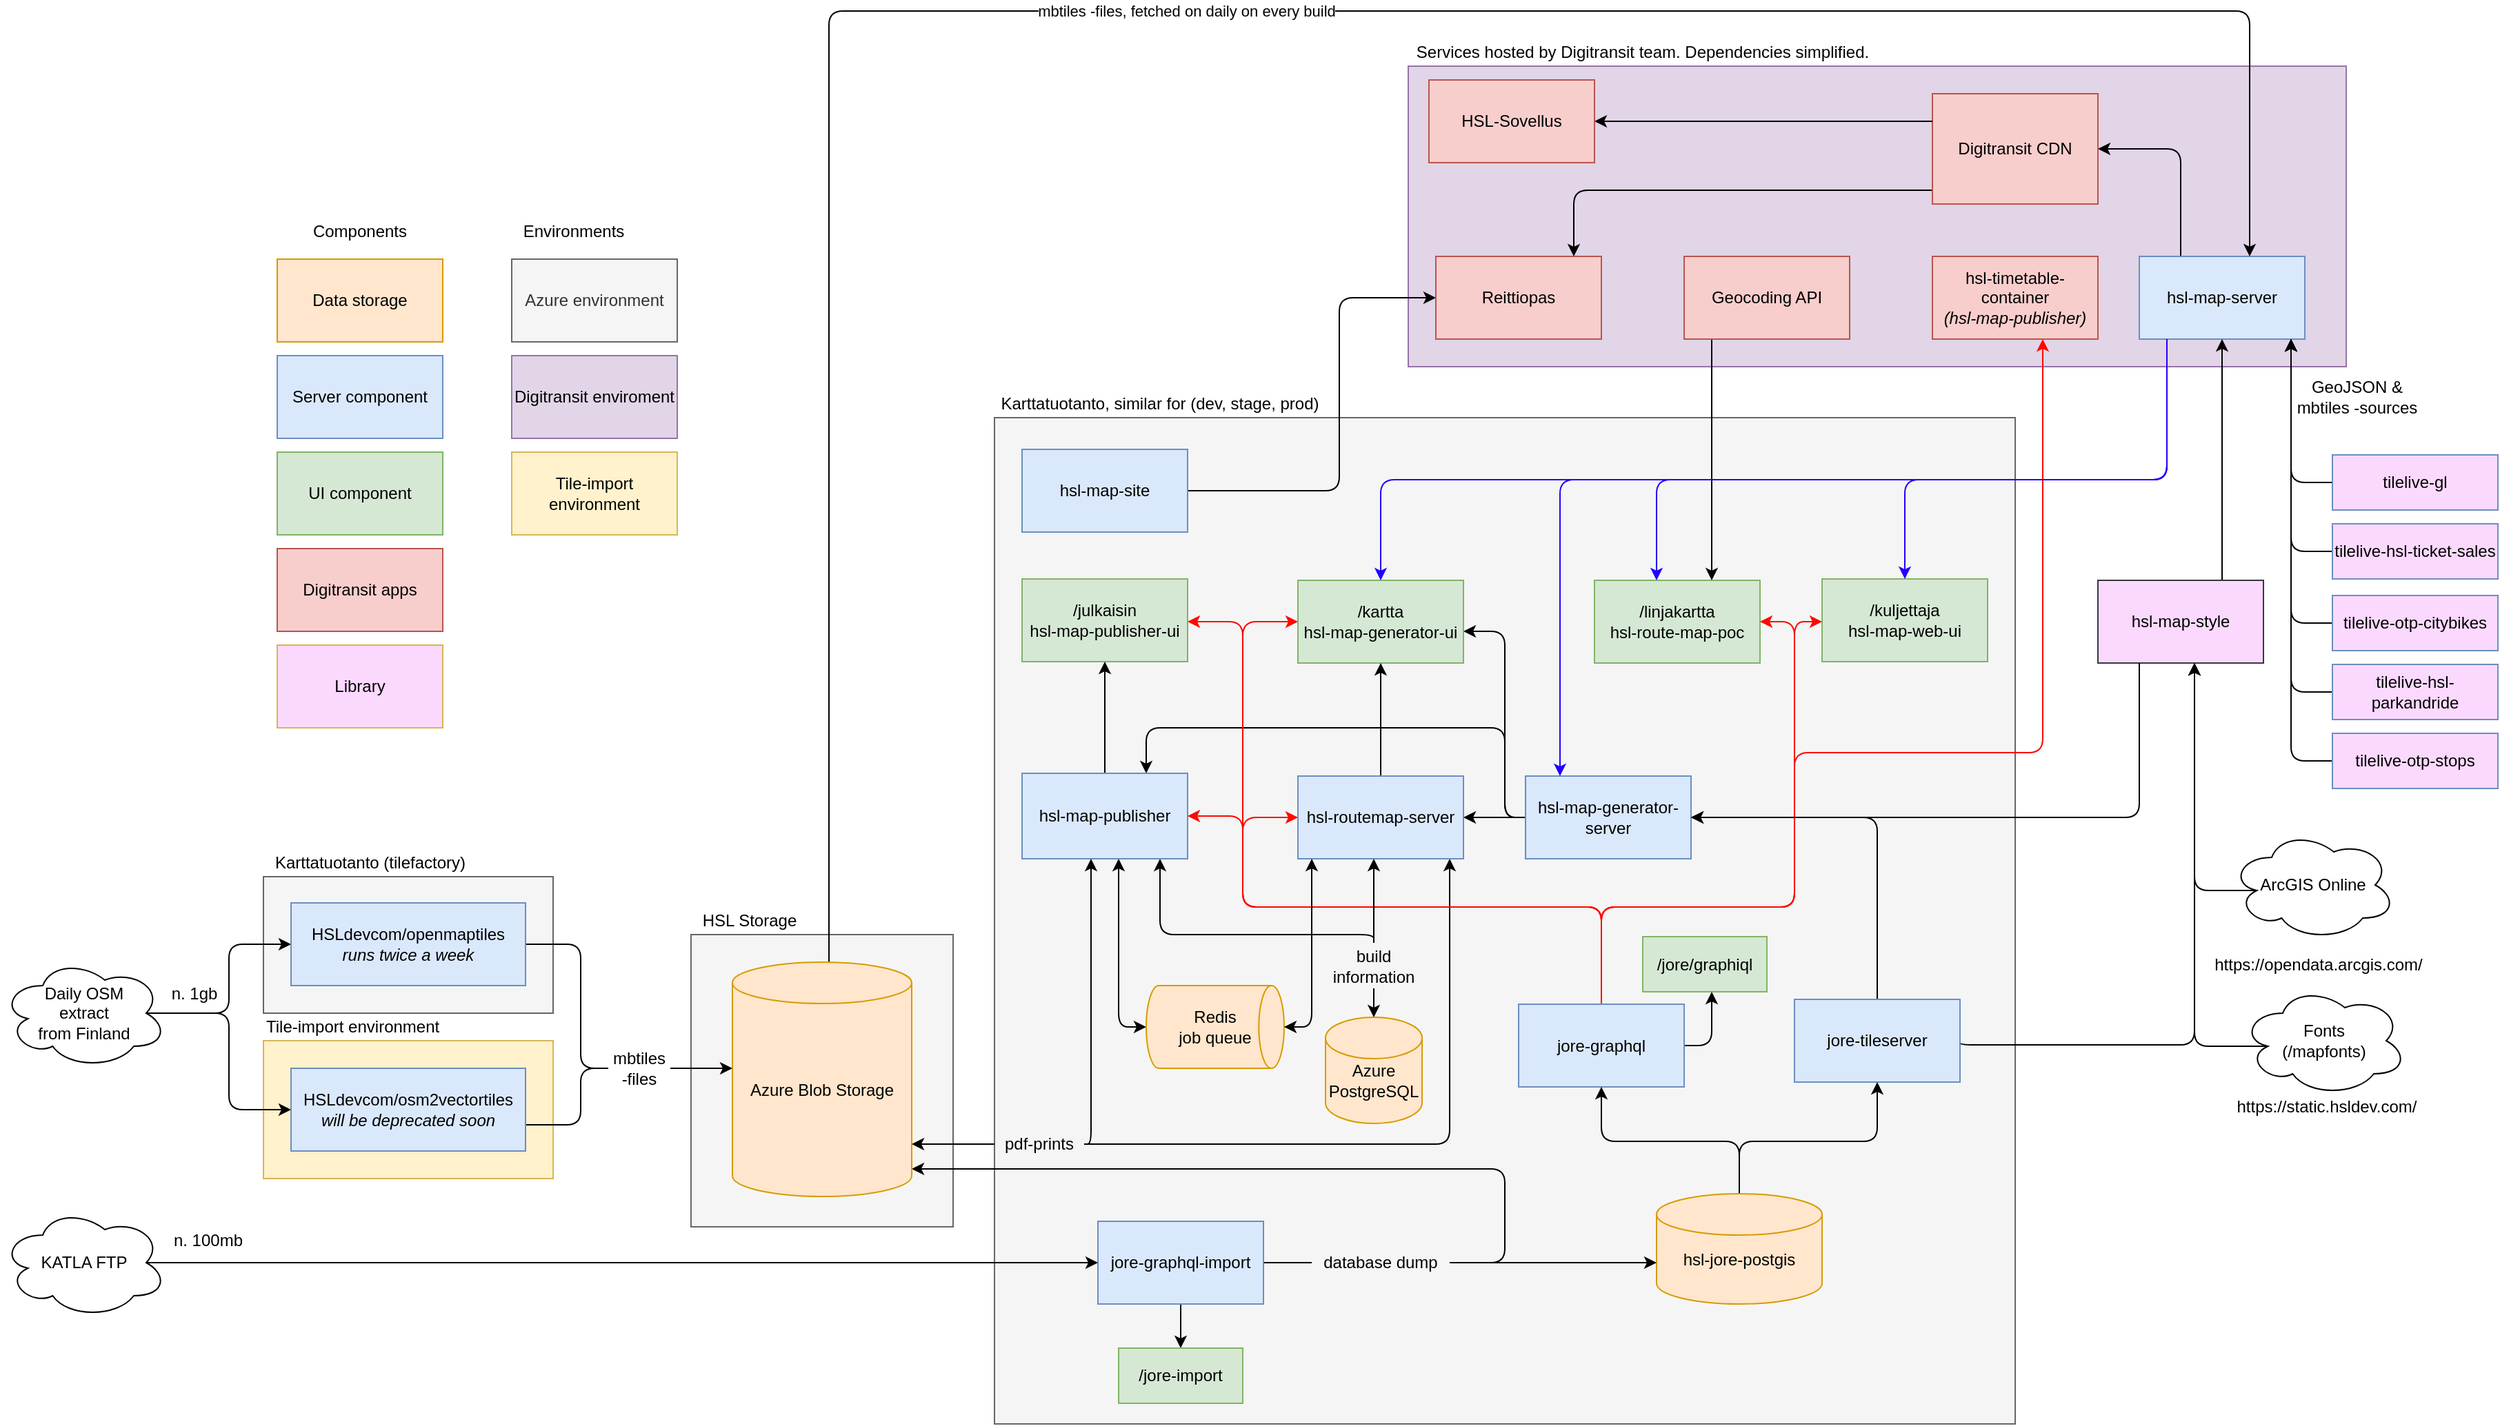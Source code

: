 <mxfile version="17.1.3" type="device"><diagram id="c_y23CKaQC44gvfP5a9-" name="Page-1"><mxGraphModel dx="3245" dy="2004" grid="1" gridSize="10" guides="1" tooltips="1" connect="1" arrows="1" fold="1" page="1" pageScale="1" pageWidth="1100" pageHeight="850" math="0" shadow="0"><root><mxCell id="0"/><mxCell id="1" parent="0"/><mxCell id="fohFJk70tKqSTkG90LE1-6" value="" style="rounded=0;whiteSpace=wrap;html=1;fillColor=#f5f5f5;strokeColor=#666666;fontColor=#333333;" parent="1" vertex="1"><mxGeometry x="-180" y="550" width="190" height="212" as="geometry"/></mxCell><mxCell id="qRHLag-gMiTxjkR1YxaK-109" value="" style="rounded=0;whiteSpace=wrap;html=1;fillColor=#f5f5f5;strokeColor=#666666;fontColor=#333333;" parent="1" vertex="1"><mxGeometry x="-490" y="508" width="210" height="99" as="geometry"/></mxCell><mxCell id="qRHLag-gMiTxjkR1YxaK-113" value="Karttatuotanto (tilefactory)" style="text;html=1;strokeColor=none;fillColor=none;align=center;verticalAlign=middle;whiteSpace=wrap;rounded=0;" parent="1" vertex="1"><mxGeometry x="-490" y="488" width="155" height="20" as="geometry"/></mxCell><mxCell id="qRHLag-gMiTxjkR1YxaK-116" value="" style="rounded=0;whiteSpace=wrap;html=1;fillColor=#fff2cc;strokeColor=#d6b656;" parent="1" vertex="1"><mxGeometry x="-490" y="627" width="210" height="100" as="geometry"/></mxCell><mxCell id="qRHLag-gMiTxjkR1YxaK-3" value="" style="rounded=0;whiteSpace=wrap;html=1;fillColor=#e1d5e7;strokeColor=#9673a6;" parent="1" vertex="1"><mxGeometry x="340" y="-80" width="680" height="218" as="geometry"/></mxCell><mxCell id="qRHLag-gMiTxjkR1YxaK-4" value="" style="rounded=0;whiteSpace=wrap;html=1;fillColor=#f5f5f5;strokeColor=#666666;fontColor=#333333;" parent="1" vertex="1"><mxGeometry x="40" y="175" width="740" height="730" as="geometry"/></mxCell><mxCell id="qRHLag-gMiTxjkR1YxaK-5" style="rounded=0;orthogonalLoop=1;jettySize=auto;html=1;exitX=0;exitY=0.5;exitDx=0;exitDy=0;entryX=1;entryY=0.5;entryDx=0;entryDy=0;endArrow=classic;endFill=1;startArrow=none;startFill=0;" parent="1" source="qRHLag-gMiTxjkR1YxaK-8" target="qRHLag-gMiTxjkR1YxaK-19" edge="1"><mxGeometry relative="1" as="geometry"/></mxCell><mxCell id="qRHLag-gMiTxjkR1YxaK-6" style="edgeStyle=orthogonalEdgeStyle;rounded=1;orthogonalLoop=1;jettySize=auto;html=1;endArrow=classic;endFill=1;" parent="1" source="qRHLag-gMiTxjkR1YxaK-8" target="qRHLag-gMiTxjkR1YxaK-10" edge="1"><mxGeometry relative="1" as="geometry"><Array as="points"><mxPoint x="410" y="465"/><mxPoint x="410" y="330"/></Array></mxGeometry></mxCell><mxCell id="qRHLag-gMiTxjkR1YxaK-7" style="edgeStyle=orthogonalEdgeStyle;rounded=1;orthogonalLoop=1;jettySize=auto;html=1;entryX=0.75;entryY=0;entryDx=0;entryDy=0;startArrow=none;startFill=0;endArrow=classic;endFill=1;" parent="1" source="qRHLag-gMiTxjkR1YxaK-8" target="qRHLag-gMiTxjkR1YxaK-14" edge="1"><mxGeometry relative="1" as="geometry"><Array as="points"><mxPoint x="410" y="465"/><mxPoint x="410" y="400"/><mxPoint x="150" y="400"/></Array></mxGeometry></mxCell><mxCell id="qRHLag-gMiTxjkR1YxaK-8" value="hsl-map-generator-server" style="rounded=0;whiteSpace=wrap;html=1;fillColor=#dae8fc;strokeColor=#6c8ebf;" parent="1" vertex="1"><mxGeometry x="425" y="435" width="120" height="60" as="geometry"/></mxCell><mxCell id="qRHLag-gMiTxjkR1YxaK-9" value="/julkaisin&lt;br&gt;hsl-map-publisher-ui" style="rounded=0;whiteSpace=wrap;html=1;fillColor=#d5e8d4;strokeColor=#82b366;" parent="1" vertex="1"><mxGeometry x="60" y="292" width="120" height="60" as="geometry"/></mxCell><mxCell id="qRHLag-gMiTxjkR1YxaK-10" value="/kartta&lt;br&gt;hsl-map-generator-ui" style="rounded=0;whiteSpace=wrap;html=1;fillColor=#d5e8d4;strokeColor=#82b366;" parent="1" vertex="1"><mxGeometry x="260" y="293" width="120" height="60" as="geometry"/></mxCell><mxCell id="qRHLag-gMiTxjkR1YxaK-11" style="edgeStyle=orthogonalEdgeStyle;rounded=0;orthogonalLoop=1;jettySize=auto;html=1;exitX=0.5;exitY=0;exitDx=0;exitDy=0;entryX=0.5;entryY=1;entryDx=0;entryDy=0;endArrow=classic;endFill=1;" parent="1" source="qRHLag-gMiTxjkR1YxaK-14" target="qRHLag-gMiTxjkR1YxaK-9" edge="1"><mxGeometry relative="1" as="geometry"/></mxCell><mxCell id="qRHLag-gMiTxjkR1YxaK-12" style="edgeStyle=orthogonalEdgeStyle;rounded=0;orthogonalLoop=1;jettySize=auto;html=1;startArrow=none;startFill=0;endArrow=classic;endFill=1;strokeColor=#000000;" parent="1" source="6G8-XDlxUtEjq57aWZnt-5" target="qRHLag-gMiTxjkR1YxaK-68" edge="1"><mxGeometry relative="1" as="geometry"><Array as="points"><mxPoint x="82" y="700"/></Array></mxGeometry></mxCell><mxCell id="qRHLag-gMiTxjkR1YxaK-13" style="edgeStyle=orthogonalEdgeStyle;rounded=1;orthogonalLoop=1;jettySize=auto;html=1;startArrow=classic;startFill=1;endArrow=none;endFill=0;strokeColor=#000000;" parent="1" source="qRHLag-gMiTxjkR1YxaK-14" target="6G8-XDlxUtEjq57aWZnt-7" edge="1"><mxGeometry relative="1" as="geometry"><Array as="points"><mxPoint x="160" y="550"/><mxPoint x="315" y="550"/></Array></mxGeometry></mxCell><mxCell id="6G8-XDlxUtEjq57aWZnt-11" style="edgeStyle=orthogonalEdgeStyle;rounded=1;orthogonalLoop=1;jettySize=auto;html=1;startArrow=classic;startFill=1;endArrow=classic;endFill=1;" parent="1" source="qRHLag-gMiTxjkR1YxaK-14" target="6G8-XDlxUtEjq57aWZnt-10" edge="1"><mxGeometry relative="1" as="geometry"><Array as="points"><mxPoint x="130" y="617"/></Array></mxGeometry></mxCell><mxCell id="qRHLag-gMiTxjkR1YxaK-14" value="hsl-map-publisher" style="rounded=0;whiteSpace=wrap;html=1;fillColor=#dae8fc;strokeColor=#6c8ebf;" parent="1" vertex="1"><mxGeometry x="60" y="433" width="120" height="62" as="geometry"/></mxCell><mxCell id="qRHLag-gMiTxjkR1YxaK-15" value="/linjakartta&lt;br&gt;hsl-route-map-poc" style="rounded=0;whiteSpace=wrap;html=1;fillColor=#d5e8d4;strokeColor=#82b366;" parent="1" vertex="1"><mxGeometry x="475" y="293" width="120" height="60" as="geometry"/></mxCell><mxCell id="qRHLag-gMiTxjkR1YxaK-16" value="/kuljettaja&lt;br&gt;hsl-map-web-ui" style="rounded=0;whiteSpace=wrap;html=1;fillColor=#d5e8d4;strokeColor=#82b366;" parent="1" vertex="1"><mxGeometry x="640" y="292" width="120" height="60" as="geometry"/></mxCell><mxCell id="qRHLag-gMiTxjkR1YxaK-17" style="edgeStyle=orthogonalEdgeStyle;rounded=0;orthogonalLoop=1;jettySize=auto;html=1;exitX=0.5;exitY=0;exitDx=0;exitDy=0;entryX=0.5;entryY=1;entryDx=0;entryDy=0;endArrow=classic;endFill=1;" parent="1" source="qRHLag-gMiTxjkR1YxaK-19" target="qRHLag-gMiTxjkR1YxaK-10" edge="1"><mxGeometry relative="1" as="geometry"/></mxCell><mxCell id="qRHLag-gMiTxjkR1YxaK-18" style="edgeStyle=orthogonalEdgeStyle;rounded=1;orthogonalLoop=1;jettySize=auto;html=1;startArrow=classic;startFill=1;endArrow=none;endFill=0;strokeColor=#000000;" parent="1" source="qRHLag-gMiTxjkR1YxaK-19" target="6G8-XDlxUtEjq57aWZnt-5" edge="1"><mxGeometry relative="1" as="geometry"><Array as="points"><mxPoint x="370" y="702"/></Array></mxGeometry></mxCell><mxCell id="qRHLag-gMiTxjkR1YxaK-19" value="hsl-routemap-server" style="rounded=0;whiteSpace=wrap;html=1;fillColor=#dae8fc;strokeColor=#6c8ebf;" parent="1" vertex="1"><mxGeometry x="260" y="435" width="120" height="60" as="geometry"/></mxCell><mxCell id="qRHLag-gMiTxjkR1YxaK-20" style="edgeStyle=orthogonalEdgeStyle;rounded=1;orthogonalLoop=1;jettySize=auto;html=1;exitX=0.5;exitY=0;exitDx=0;exitDy=0;startArrow=none;startFill=0;endArrow=classic;endFill=1;strokeColor=#FF0800;" parent="1" source="qRHLag-gMiTxjkR1YxaK-27" target="qRHLag-gMiTxjkR1YxaK-9" edge="1"><mxGeometry relative="1" as="geometry"><Array as="points"><mxPoint x="480" y="530"/><mxPoint x="220" y="530"/><mxPoint x="220" y="323"/></Array></mxGeometry></mxCell><mxCell id="qRHLag-gMiTxjkR1YxaK-21" style="edgeStyle=orthogonalEdgeStyle;rounded=1;orthogonalLoop=1;jettySize=auto;html=1;exitX=0.5;exitY=0;exitDx=0;exitDy=0;entryX=0;entryY=0.5;entryDx=0;entryDy=0;startArrow=none;startFill=0;endArrow=classic;endFill=1;strokeColor=#FF0800;" parent="1" source="qRHLag-gMiTxjkR1YxaK-27" target="qRHLag-gMiTxjkR1YxaK-10" edge="1"><mxGeometry relative="1" as="geometry"><Array as="points"><mxPoint x="480" y="530"/><mxPoint x="220" y="530"/><mxPoint x="220" y="323"/></Array></mxGeometry></mxCell><mxCell id="qRHLag-gMiTxjkR1YxaK-22" style="edgeStyle=orthogonalEdgeStyle;rounded=1;orthogonalLoop=1;jettySize=auto;html=1;exitX=0.5;exitY=0;exitDx=0;exitDy=0;entryX=1;entryY=0.5;entryDx=0;entryDy=0;startArrow=none;startFill=0;endArrow=classic;endFill=1;strokeColor=#FF0800;" parent="1" source="qRHLag-gMiTxjkR1YxaK-27" target="qRHLag-gMiTxjkR1YxaK-14" edge="1"><mxGeometry relative="1" as="geometry"><Array as="points"><mxPoint x="480" y="530"/><mxPoint x="220" y="530"/><mxPoint x="220" y="464"/></Array></mxGeometry></mxCell><mxCell id="qRHLag-gMiTxjkR1YxaK-23" style="edgeStyle=orthogonalEdgeStyle;rounded=1;orthogonalLoop=1;jettySize=auto;html=1;exitX=0.5;exitY=0;exitDx=0;exitDy=0;entryX=0;entryY=0.5;entryDx=0;entryDy=0;startArrow=none;startFill=0;endArrow=classic;endFill=1;strokeColor=#FF0800;" parent="1" source="qRHLag-gMiTxjkR1YxaK-27" target="qRHLag-gMiTxjkR1YxaK-19" edge="1"><mxGeometry relative="1" as="geometry"><Array as="points"><mxPoint x="480" y="530"/><mxPoint x="220" y="530"/><mxPoint x="220" y="465"/></Array></mxGeometry></mxCell><mxCell id="qRHLag-gMiTxjkR1YxaK-24" style="edgeStyle=orthogonalEdgeStyle;rounded=1;orthogonalLoop=1;jettySize=auto;html=1;exitX=0.5;exitY=0;exitDx=0;exitDy=0;entryX=1;entryY=0.5;entryDx=0;entryDy=0;startArrow=none;startFill=0;endArrow=classic;endFill=1;strokeColor=#FF0800;" parent="1" source="qRHLag-gMiTxjkR1YxaK-27" target="qRHLag-gMiTxjkR1YxaK-15" edge="1"><mxGeometry relative="1" as="geometry"><Array as="points"><mxPoint x="480" y="530"/><mxPoint x="620" y="530"/><mxPoint x="620" y="323"/></Array></mxGeometry></mxCell><mxCell id="qRHLag-gMiTxjkR1YxaK-25" style="edgeStyle=orthogonalEdgeStyle;rounded=1;orthogonalLoop=1;jettySize=auto;html=1;exitX=0.5;exitY=0;exitDx=0;exitDy=0;startArrow=none;startFill=0;endArrow=classic;endFill=1;strokeColor=#FF0800;" parent="1" source="qRHLag-gMiTxjkR1YxaK-27" target="qRHLag-gMiTxjkR1YxaK-16" edge="1"><mxGeometry relative="1" as="geometry"><Array as="points"><mxPoint x="480" y="530"/><mxPoint x="620" y="530"/><mxPoint x="620" y="323"/></Array></mxGeometry></mxCell><mxCell id="qRHLag-gMiTxjkR1YxaK-26" style="edgeStyle=orthogonalEdgeStyle;rounded=1;orthogonalLoop=1;jettySize=auto;html=1;exitX=0.5;exitY=0;exitDx=0;exitDy=0;startArrow=none;startFill=0;endArrow=classic;endFill=1;strokeColor=#FF0800;" parent="1" source="qRHLag-gMiTxjkR1YxaK-27" target="qRHLag-gMiTxjkR1YxaK-64" edge="1"><mxGeometry relative="1" as="geometry"><Array as="points"><mxPoint x="480" y="530"/><mxPoint x="620" y="530"/><mxPoint x="620" y="418"/><mxPoint x="800" y="418"/></Array></mxGeometry></mxCell><mxCell id="qRHLag-gMiTxjkR1YxaK-170" style="edgeStyle=orthogonalEdgeStyle;rounded=1;orthogonalLoop=1;jettySize=auto;html=1;exitX=1;exitY=0.5;exitDx=0;exitDy=0;startArrow=none;startFill=0;" parent="1" source="qRHLag-gMiTxjkR1YxaK-27" target="qRHLag-gMiTxjkR1YxaK-168" edge="1"><mxGeometry relative="1" as="geometry"><Array as="points"><mxPoint x="560" y="631"/></Array></mxGeometry></mxCell><mxCell id="qRHLag-gMiTxjkR1YxaK-27" value="jore-graphql" style="rounded=0;whiteSpace=wrap;html=1;fillColor=#dae8fc;strokeColor=#6c8ebf;" parent="1" vertex="1"><mxGeometry x="420" y="600.5" width="120" height="60" as="geometry"/></mxCell><mxCell id="qRHLag-gMiTxjkR1YxaK-28" style="edgeStyle=orthogonalEdgeStyle;rounded=1;orthogonalLoop=1;jettySize=auto;html=1;exitX=0.5;exitY=0;exitDx=0;exitDy=0;entryX=1;entryY=0.5;entryDx=0;entryDy=0;startArrow=none;startFill=0;endArrow=classic;endFill=1;" parent="1" source="qRHLag-gMiTxjkR1YxaK-30" target="qRHLag-gMiTxjkR1YxaK-8" edge="1"><mxGeometry relative="1" as="geometry"/></mxCell><mxCell id="qRHLag-gMiTxjkR1YxaK-29" style="edgeStyle=orthogonalEdgeStyle;rounded=1;orthogonalLoop=1;jettySize=auto;html=1;exitX=1;exitY=0.5;exitDx=0;exitDy=0;startArrow=none;startFill=0;" parent="1" source="qRHLag-gMiTxjkR1YxaK-30" target="qRHLag-gMiTxjkR1YxaK-42" edge="1"><mxGeometry relative="1" as="geometry"><Array as="points"><mxPoint x="910" y="630"/></Array></mxGeometry></mxCell><mxCell id="qRHLag-gMiTxjkR1YxaK-30" value="jore-tileserver" style="rounded=0;whiteSpace=wrap;html=1;fillColor=#dae8fc;strokeColor=#6c8ebf;" parent="1" vertex="1"><mxGeometry x="620" y="597" width="120" height="60" as="geometry"/></mxCell><mxCell id="qRHLag-gMiTxjkR1YxaK-31" style="edgeStyle=orthogonalEdgeStyle;rounded=1;orthogonalLoop=1;jettySize=auto;html=1;entryX=0.5;entryY=1;entryDx=0;entryDy=0;endArrow=classic;endFill=1;" parent="1" source="qRHLag-gMiTxjkR1YxaK-33" target="qRHLag-gMiTxjkR1YxaK-27" edge="1"><mxGeometry relative="1" as="geometry"><Array as="points"><mxPoint x="580" y="700"/><mxPoint x="480" y="700"/></Array></mxGeometry></mxCell><mxCell id="qRHLag-gMiTxjkR1YxaK-32" style="edgeStyle=orthogonalEdgeStyle;rounded=1;orthogonalLoop=1;jettySize=auto;html=1;endArrow=classic;endFill=1;" parent="1" source="qRHLag-gMiTxjkR1YxaK-33" target="qRHLag-gMiTxjkR1YxaK-30" edge="1"><mxGeometry relative="1" as="geometry"><Array as="points"><mxPoint x="580" y="700"/><mxPoint x="680" y="700"/></Array></mxGeometry></mxCell><mxCell id="qRHLag-gMiTxjkR1YxaK-33" value="&lt;br&gt;hsl-jore-postgis" style="shape=cylinder2;whiteSpace=wrap;html=1;boundedLbl=1;backgroundOutline=1;size=15;fillColor=#ffe6cc;strokeColor=#d79b00;" parent="1" vertex="1"><mxGeometry x="520" y="738" width="120" height="80" as="geometry"/></mxCell><mxCell id="qRHLag-gMiTxjkR1YxaK-34" style="edgeStyle=orthogonalEdgeStyle;rounded=0;orthogonalLoop=1;jettySize=auto;html=1;endArrow=classic;endFill=1;" parent="1" source="6G8-XDlxUtEjq57aWZnt-14" target="qRHLag-gMiTxjkR1YxaK-33" edge="1"><mxGeometry relative="1" as="geometry"><mxPoint x="420" y="768" as="sourcePoint"/><Array as="points"><mxPoint x="510" y="788"/><mxPoint x="510" y="788"/></Array></mxGeometry></mxCell><mxCell id="qRHLag-gMiTxjkR1YxaK-35" value="" style="edgeStyle=orthogonalEdgeStyle;rounded=1;orthogonalLoop=1;jettySize=auto;html=1;startArrow=none;startFill=0;" parent="1" source="6G8-XDlxUtEjq57aWZnt-14" target="qRHLag-gMiTxjkR1YxaK-68" edge="1"><mxGeometry relative="1" as="geometry"><Array as="points"><mxPoint x="410" y="788"/><mxPoint x="410" y="720"/></Array></mxGeometry></mxCell><mxCell id="fohFJk70tKqSTkG90LE1-4" style="edgeStyle=orthogonalEdgeStyle;rounded=0;orthogonalLoop=1;jettySize=auto;html=1;exitX=0.5;exitY=1;exitDx=0;exitDy=0;entryX=0.5;entryY=0;entryDx=0;entryDy=0;" parent="1" source="qRHLag-gMiTxjkR1YxaK-36" target="fohFJk70tKqSTkG90LE1-1" edge="1"><mxGeometry relative="1" as="geometry"/></mxCell><mxCell id="qRHLag-gMiTxjkR1YxaK-37" style="edgeStyle=orthogonalEdgeStyle;rounded=1;orthogonalLoop=1;jettySize=auto;html=1;entryX=0.5;entryY=0;entryDx=0;entryDy=0;endArrow=classic;endFill=1;strokeColor=#2200FF;" parent="1" source="qRHLag-gMiTxjkR1YxaK-40" target="qRHLag-gMiTxjkR1YxaK-16" edge="1"><mxGeometry relative="1" as="geometry"><Array as="points"><mxPoint x="890" y="220"/><mxPoint x="700" y="220"/></Array></mxGeometry></mxCell><mxCell id="qRHLag-gMiTxjkR1YxaK-38" style="edgeStyle=orthogonalEdgeStyle;rounded=1;orthogonalLoop=1;jettySize=auto;html=1;endArrow=classic;endFill=1;strokeColor=#2200FF;" parent="1" source="qRHLag-gMiTxjkR1YxaK-40" target="qRHLag-gMiTxjkR1YxaK-15" edge="1"><mxGeometry relative="1" as="geometry"><Array as="points"><mxPoint x="890" y="220"/><mxPoint x="520" y="220"/></Array></mxGeometry></mxCell><mxCell id="qRHLag-gMiTxjkR1YxaK-39" style="edgeStyle=orthogonalEdgeStyle;rounded=1;orthogonalLoop=1;jettySize=auto;html=1;entryX=0.5;entryY=0;entryDx=0;entryDy=0;endArrow=classic;endFill=1;strokeColor=#2200FF;" parent="1" source="qRHLag-gMiTxjkR1YxaK-40" target="qRHLag-gMiTxjkR1YxaK-10" edge="1"><mxGeometry relative="1" as="geometry"><Array as="points"><mxPoint x="890" y="220"/><mxPoint x="320" y="220"/></Array></mxGeometry></mxCell><mxCell id="qRHLag-gMiTxjkR1YxaK-127" style="edgeStyle=orthogonalEdgeStyle;rounded=1;orthogonalLoop=1;jettySize=auto;html=1;exitX=0.25;exitY=0;exitDx=0;exitDy=0;startArrow=none;startFill=0;entryX=1;entryY=0.5;entryDx=0;entryDy=0;" parent="1" source="qRHLag-gMiTxjkR1YxaK-40" target="qRHLag-gMiTxjkR1YxaK-126" edge="1"><mxGeometry relative="1" as="geometry"><mxPoint x="980" y="18" as="targetPoint"/></mxGeometry></mxCell><mxCell id="qRHLag-gMiTxjkR1YxaK-40" value="hsl-map-server" style="rounded=0;whiteSpace=wrap;html=1;fillColor=#dae8fc;strokeColor=#6c8ebf;" parent="1" vertex="1"><mxGeometry x="870" y="58" width="120" height="60" as="geometry"/></mxCell><mxCell id="qRHLag-gMiTxjkR1YxaK-112" style="edgeStyle=orthogonalEdgeStyle;rounded=0;orthogonalLoop=1;jettySize=auto;html=1;startArrow=none;startFill=0;" parent="1" source="qRHLag-gMiTxjkR1YxaK-42" target="qRHLag-gMiTxjkR1YxaK-40" edge="1"><mxGeometry relative="1" as="geometry"><Array as="points"><mxPoint x="930" y="210"/><mxPoint x="930" y="210"/></Array></mxGeometry></mxCell><mxCell id="qRHLag-gMiTxjkR1YxaK-42" value="hsl-map-style" style="rounded=0;whiteSpace=wrap;html=1;fillColor=#FBD9FF;strokeColor=#36393d;" parent="1" vertex="1"><mxGeometry x="840" y="293" width="120" height="60" as="geometry"/></mxCell><mxCell id="qRHLag-gMiTxjkR1YxaK-43" value="Karttatuotanto, similar for (dev, stage, prod)" style="text;html=1;strokeColor=none;fillColor=none;align=center;verticalAlign=middle;whiteSpace=wrap;rounded=0;" parent="1" vertex="1"><mxGeometry x="40" y="155" width="240" height="20" as="geometry"/></mxCell><mxCell id="qRHLag-gMiTxjkR1YxaK-47" value="KATLA FTP" style="ellipse;shape=cloud;whiteSpace=wrap;html=1;fillColor=#ffffff;" parent="1" vertex="1"><mxGeometry x="-680" y="748" width="120" height="80" as="geometry"/></mxCell><mxCell id="qRHLag-gMiTxjkR1YxaK-48" style="rounded=1;orthogonalLoop=1;jettySize=auto;html=1;endArrow=classic;endFill=1;exitX=0.875;exitY=0.5;exitDx=0;exitDy=0;exitPerimeter=0;edgeStyle=orthogonalEdgeStyle;entryX=0;entryY=0.5;entryDx=0;entryDy=0;" parent="1" source="qRHLag-gMiTxjkR1YxaK-49" target="qRHLag-gMiTxjkR1YxaK-51" edge="1"><mxGeometry relative="1" as="geometry"><mxPoint x="-392" y="666" as="sourcePoint"/></mxGeometry></mxCell><mxCell id="qRHLag-gMiTxjkR1YxaK-104" style="edgeStyle=orthogonalEdgeStyle;rounded=1;orthogonalLoop=1;jettySize=auto;html=1;exitX=0.875;exitY=0.5;exitDx=0;exitDy=0;exitPerimeter=0;entryX=0;entryY=0.5;entryDx=0;entryDy=0;" parent="1" source="qRHLag-gMiTxjkR1YxaK-49" target="qRHLag-gMiTxjkR1YxaK-89" edge="1"><mxGeometry relative="1" as="geometry"/></mxCell><mxCell id="qRHLag-gMiTxjkR1YxaK-49" value="Daily OSM&lt;br&gt;extract&lt;br&gt;from Finland" style="ellipse;shape=cloud;whiteSpace=wrap;html=1;fillColor=#ffffff;" parent="1" vertex="1"><mxGeometry x="-680" y="567" width="120" height="80" as="geometry"/></mxCell><mxCell id="qRHLag-gMiTxjkR1YxaK-103" style="edgeStyle=orthogonalEdgeStyle;rounded=1;orthogonalLoop=1;jettySize=auto;html=1;endArrow=none;endFill=0;" parent="1" source="qRHLag-gMiTxjkR1YxaK-51" target="6G8-XDlxUtEjq57aWZnt-1" edge="1"><mxGeometry relative="1" as="geometry"><Array as="points"><mxPoint x="-260" y="688"/><mxPoint x="-260" y="647"/></Array><mxPoint x="-190.0" y="661" as="targetPoint"/></mxGeometry></mxCell><mxCell id="qRHLag-gMiTxjkR1YxaK-51" value="HSLdevcom/osm2vectortiles&lt;br&gt;&lt;i&gt;will be deprecated soon&lt;/i&gt;" style="rounded=0;whiteSpace=wrap;html=1;fillColor=#dae8fc;strokeColor=#6c8ebf;" parent="1" vertex="1"><mxGeometry x="-470" y="647" width="170" height="60" as="geometry"/></mxCell><mxCell id="qRHLag-gMiTxjkR1YxaK-54" style="edgeStyle=orthogonalEdgeStyle;rounded=1;orthogonalLoop=1;jettySize=auto;html=1;exitX=0.16;exitY=0.55;exitDx=0;exitDy=0;exitPerimeter=0;startArrow=none;startFill=0;endArrow=classic;endFill=1;strokeColor=#000000;" parent="1" source="qRHLag-gMiTxjkR1YxaK-129" target="qRHLag-gMiTxjkR1YxaK-42" edge="1"><mxGeometry relative="1" as="geometry"><mxPoint x="1049.2" y="612" as="sourcePoint"/><Array as="points"><mxPoint x="910" y="631"/></Array></mxGeometry></mxCell><mxCell id="qRHLag-gMiTxjkR1YxaK-56" style="edgeStyle=orthogonalEdgeStyle;rounded=1;orthogonalLoop=1;jettySize=auto;html=1;endArrow=classic;endFill=1;startArrow=none;startFill=0;" parent="1" source="6G8-XDlxUtEjq57aWZnt-7" target="qRHLag-gMiTxjkR1YxaK-19" edge="1"><mxGeometry relative="1" as="geometry"><mxPoint x="320" y="640" as="sourcePoint"/><Array as="points"><mxPoint x="315" y="530"/><mxPoint x="315" y="530"/></Array></mxGeometry></mxCell><mxCell id="qRHLag-gMiTxjkR1YxaK-58" value="&lt;br&gt;Azure PostgreSQL" style="shape=cylinder2;whiteSpace=wrap;html=1;boundedLbl=1;backgroundOutline=1;size=15;fillColor=#ffe6cc;strokeColor=#d79b00;" parent="1" vertex="1"><mxGeometry x="280" y="610" width="70" height="77" as="geometry"/></mxCell><mxCell id="qRHLag-gMiTxjkR1YxaK-59" style="edgeStyle=orthogonalEdgeStyle;rounded=1;orthogonalLoop=1;jettySize=auto;html=1;exitX=1;exitY=0.5;exitDx=0;exitDy=0;entryX=0;entryY=0.5;entryDx=0;entryDy=0;startArrow=none;startFill=0;endArrow=classic;endFill=1;strokeColor=#000000;" parent="1" source="qRHLag-gMiTxjkR1YxaK-60" target="qRHLag-gMiTxjkR1YxaK-61" edge="1"><mxGeometry relative="1" as="geometry"><Array as="points"><mxPoint x="290" y="228"/><mxPoint x="290" y="88"/></Array></mxGeometry></mxCell><mxCell id="qRHLag-gMiTxjkR1YxaK-60" value="hsl-map-site" style="rounded=0;whiteSpace=wrap;html=1;fillColor=#dae8fc;strokeColor=#6c8ebf;" parent="1" vertex="1"><mxGeometry x="60" y="198" width="120" height="60" as="geometry"/></mxCell><mxCell id="qRHLag-gMiTxjkR1YxaK-145" style="edgeStyle=orthogonalEdgeStyle;rounded=1;orthogonalLoop=1;jettySize=auto;html=1;startArrow=classic;startFill=1;endArrow=none;endFill=0;" parent="1" source="qRHLag-gMiTxjkR1YxaK-61" target="qRHLag-gMiTxjkR1YxaK-126" edge="1"><mxGeometry relative="1" as="geometry"><Array as="points"><mxPoint x="460" y="10"/></Array></mxGeometry></mxCell><mxCell id="qRHLag-gMiTxjkR1YxaK-61" value="Reittiopas&lt;span style=&quot;color: rgba(0 , 0 , 0 , 0) ; font-family: monospace ; font-size: 0px&quot;&gt;%3CmxGraphModel%3E%3Croot%3E%3CmxCell%20id%3D%220%22%2F%3E%3CmxCell%20id%3D%221%22%20parent%3D%220%22%2F%3E%3CmxCell%20id%3D%222%22%20value%3D%22hsl-map-server%22%20style%3D%22rounded%3D0%3BwhiteSpace%3Dwrap%3Bhtml%3D1%3B%22%20vertex%3D%221%22%20parent%3D%221%22%3E%3CmxGeometry%20x%3D%22790%22%20y%3D%22270%22%20width%3D%22120%22%20height%3D%2260%22%20as%3D%22geometry%22%2F%3E%3C%2FmxCell%3E%3C%2Froot%3E%3C%2FmxGraphModel%3E&lt;/span&gt;" style="rounded=0;whiteSpace=wrap;html=1;fillColor=#f8cecc;strokeColor=#b85450;" parent="1" vertex="1"><mxGeometry x="360" y="58" width="120" height="60" as="geometry"/></mxCell><mxCell id="qRHLag-gMiTxjkR1YxaK-62" style="edgeStyle=orthogonalEdgeStyle;rounded=0;orthogonalLoop=1;jettySize=auto;html=1;startArrow=none;startFill=0;endArrow=classic;endFill=1;" parent="1" source="qRHLag-gMiTxjkR1YxaK-63" target="qRHLag-gMiTxjkR1YxaK-15" edge="1"><mxGeometry relative="1" as="geometry"><Array as="points"><mxPoint x="560" y="190"/><mxPoint x="560" y="190"/></Array></mxGeometry></mxCell><mxCell id="qRHLag-gMiTxjkR1YxaK-63" value="Geocoding API" style="rounded=0;whiteSpace=wrap;html=1;fillColor=#f8cecc;strokeColor=#b85450;" parent="1" vertex="1"><mxGeometry x="540" y="58" width="120" height="60" as="geometry"/></mxCell><mxCell id="qRHLag-gMiTxjkR1YxaK-64" value="hsl-timetable-container&lt;br&gt;&lt;i&gt;(hsl-map-publisher)&lt;/i&gt;" style="rounded=0;whiteSpace=wrap;html=1;fillColor=#f8cecc;strokeColor=#b85450;" parent="1" vertex="1"><mxGeometry x="720" y="58" width="120" height="60" as="geometry"/></mxCell><mxCell id="qRHLag-gMiTxjkR1YxaK-65" value="Services hosted by Digitransit team. Dependencies simplified." style="text;html=1;strokeColor=none;fillColor=none;align=center;verticalAlign=middle;whiteSpace=wrap;rounded=0;" parent="1" vertex="1"><mxGeometry x="340" y="-100" width="340" height="20" as="geometry"/></mxCell><mxCell id="qRHLag-gMiTxjkR1YxaK-66" value="mbtiles -files, fetched on daily on every build" style="edgeStyle=orthogonalEdgeStyle;rounded=1;orthogonalLoop=1;jettySize=auto;html=1;startArrow=none;startFill=0;endArrow=classic;endFill=1;strokeColor=#000000;" parent="1" source="qRHLag-gMiTxjkR1YxaK-68" target="qRHLag-gMiTxjkR1YxaK-40" edge="1"><mxGeometry relative="1" as="geometry"><mxPoint x="-110" y="410" as="sourcePoint"/><Array as="points"><mxPoint x="-80" y="-120"/><mxPoint x="950" y="-120"/></Array></mxGeometry></mxCell><mxCell id="qRHLag-gMiTxjkR1YxaK-68" value="&lt;br&gt;Azure Blob Storage" style="shape=cylinder2;whiteSpace=wrap;html=1;boundedLbl=1;backgroundOutline=1;size=15;fillColor=#ffe6cc;strokeColor=#d79b00;" parent="1" vertex="1"><mxGeometry x="-150" y="570" width="130" height="170" as="geometry"/></mxCell><mxCell id="qRHLag-gMiTxjkR1YxaK-69" style="edgeStyle=orthogonalEdgeStyle;rounded=1;orthogonalLoop=1;jettySize=auto;html=1;exitX=0;exitY=0.5;exitDx=0;exitDy=0;startArrow=none;startFill=0;endArrow=classic;endFill=1;strokeColor=#000000;" parent="1" source="qRHLag-gMiTxjkR1YxaK-70" target="qRHLag-gMiTxjkR1YxaK-40" edge="1"><mxGeometry relative="1" as="geometry"><Array as="points"><mxPoint x="980" y="222"/></Array><mxPoint x="920" y="88" as="targetPoint"/></mxGeometry></mxCell><mxCell id="qRHLag-gMiTxjkR1YxaK-70" value="tilelive-gl" style="rounded=0;whiteSpace=wrap;html=1;fillColor=#dae8fc;strokeColor=#6c8ebf;" parent="1" vertex="1"><mxGeometry x="1010" y="202" width="120" height="40" as="geometry"/></mxCell><mxCell id="qRHLag-gMiTxjkR1YxaK-71" style="edgeStyle=orthogonalEdgeStyle;rounded=1;orthogonalLoop=1;jettySize=auto;html=1;exitX=0;exitY=0.5;exitDx=0;exitDy=0;startArrow=none;startFill=0;endArrow=classic;endFill=1;strokeColor=#000000;" parent="1" source="qRHLag-gMiTxjkR1YxaK-72" target="qRHLag-gMiTxjkR1YxaK-40" edge="1"><mxGeometry relative="1" as="geometry"><Array as="points"><mxPoint x="980" y="324"/></Array><mxPoint x="920" y="88" as="targetPoint"/></mxGeometry></mxCell><mxCell id="qRHLag-gMiTxjkR1YxaK-72" value="tilelive-otp-citybikes" style="rounded=0;whiteSpace=wrap;html=1;fillColor=#FBD9FF;strokeColor=#6c8ebf;" parent="1" vertex="1"><mxGeometry x="1010" y="304" width="120" height="40" as="geometry"/></mxCell><mxCell id="qRHLag-gMiTxjkR1YxaK-73" style="edgeStyle=orthogonalEdgeStyle;rounded=1;orthogonalLoop=1;jettySize=auto;html=1;exitX=0;exitY=0.5;exitDx=0;exitDy=0;startArrow=none;startFill=0;endArrow=classic;endFill=1;strokeColor=#000000;" parent="1" source="qRHLag-gMiTxjkR1YxaK-74" target="qRHLag-gMiTxjkR1YxaK-40" edge="1"><mxGeometry relative="1" as="geometry"><mxPoint x="920" y="88" as="targetPoint"/><Array as="points"><mxPoint x="980" y="374"/></Array></mxGeometry></mxCell><mxCell id="qRHLag-gMiTxjkR1YxaK-74" value="tilelive-hsl-parkandride&lt;span style=&quot;color: rgba(0 , 0 , 0 , 0) ; font-family: monospace ; font-size: 0px&quot;&gt;%3CmxGraphModel%3E%3Croot%3E%3CmxCell%20id%3D%220%22%2F%3E%3CmxCell%20id%3D%221%22%20parent%3D%220%22%2F%3E%3CmxCell%20id%3D%222%22%20value%3D%22tilelive-gl%22%20style%3D%22rounded%3D0%3BwhiteSpace%3Dwrap%3Bhtml%3D1%3B%22%20vertex%3D%221%22%20parent%3D%221%22%3E%3CmxGeometry%20x%3D%221260%22%20y%3D%22250%22%20width%3D%22120%22%20height%3D%2260%22%20as%3D%22geometry%22%2F%3E%3C%2FmxCell%3E%3C%2Froot%3E%3C%2FmxGraphModel%3E&lt;/span&gt;" style="rounded=0;whiteSpace=wrap;html=1;fillColor=#FBD9FF;strokeColor=#6c8ebf;" parent="1" vertex="1"><mxGeometry x="1010" y="354" width="120" height="40" as="geometry"/></mxCell><mxCell id="qRHLag-gMiTxjkR1YxaK-75" style="edgeStyle=orthogonalEdgeStyle;rounded=1;orthogonalLoop=1;jettySize=auto;html=1;exitX=0;exitY=0.5;exitDx=0;exitDy=0;startArrow=none;startFill=0;endArrow=classic;endFill=1;strokeColor=#000000;" parent="1" source="qRHLag-gMiTxjkR1YxaK-76" target="qRHLag-gMiTxjkR1YxaK-40" edge="1"><mxGeometry relative="1" as="geometry"><Array as="points"><mxPoint x="980" y="272"/></Array><mxPoint x="920" y="88" as="targetPoint"/></mxGeometry></mxCell><mxCell id="qRHLag-gMiTxjkR1YxaK-76" value="tilelive-hsl-ticket-sales" style="rounded=0;whiteSpace=wrap;html=1;fillColor=#dae8fc;strokeColor=#6c8ebf;" parent="1" vertex="1"><mxGeometry x="1010" y="252" width="120" height="40" as="geometry"/></mxCell><mxCell id="qRHLag-gMiTxjkR1YxaK-77" style="edgeStyle=orthogonalEdgeStyle;rounded=1;orthogonalLoop=1;jettySize=auto;html=1;exitX=0;exitY=0.5;exitDx=0;exitDy=0;startArrow=none;startFill=0;endArrow=classic;endFill=1;strokeColor=#000000;" parent="1" source="qRHLag-gMiTxjkR1YxaK-78" edge="1" target="qRHLag-gMiTxjkR1YxaK-40"><mxGeometry relative="1" as="geometry"><Array as="points"><mxPoint x="980" y="424"/></Array><mxPoint x="990" y="88" as="targetPoint"/></mxGeometry></mxCell><mxCell id="qRHLag-gMiTxjkR1YxaK-78" value="tilelive-otp-stops" style="rounded=0;whiteSpace=wrap;html=1;fillColor=#FBD9FF;strokeColor=#6c8ebf;" parent="1" vertex="1"><mxGeometry x="1010" y="404" width="120" height="40" as="geometry"/></mxCell><mxCell id="qRHLag-gMiTxjkR1YxaK-79" value="n. 100mb" style="text;html=1;strokeColor=none;fillColor=none;align=center;verticalAlign=middle;whiteSpace=wrap;rounded=0;" parent="1" vertex="1"><mxGeometry x="-560" y="762" width="60" height="20" as="geometry"/></mxCell><mxCell id="qRHLag-gMiTxjkR1YxaK-80" value="GeoJSON &amp;amp;&lt;br&gt;mbtiles -sources" style="text;html=1;strokeColor=none;fillColor=none;align=center;verticalAlign=middle;whiteSpace=wrap;rounded=0;" parent="1" vertex="1"><mxGeometry x="956" y="150" width="144" height="20" as="geometry"/></mxCell><mxCell id="qRHLag-gMiTxjkR1YxaK-81" value="https://static.hsldev.com/" style="text;html=1;strokeColor=none;fillColor=none;align=center;verticalAlign=middle;whiteSpace=wrap;rounded=0;" parent="1" vertex="1"><mxGeometry x="936" y="657" width="140" height="35" as="geometry"/></mxCell><mxCell id="qRHLag-gMiTxjkR1YxaK-83" style="edgeStyle=orthogonalEdgeStyle;rounded=0;orthogonalLoop=1;jettySize=auto;html=1;exitX=0.5;exitY=1;exitDx=0;exitDy=0;startArrow=none;startFill=0;" parent="1" edge="1"><mxGeometry relative="1" as="geometry"><mxPoint x="-4.547e-13" y="687" as="sourcePoint"/><mxPoint x="-4.547e-13" y="687" as="targetPoint"/></mxGeometry></mxCell><mxCell id="qRHLag-gMiTxjkR1YxaK-105" style="edgeStyle=orthogonalEdgeStyle;rounded=1;orthogonalLoop=1;jettySize=auto;html=1;endArrow=none;endFill=0;" parent="1" source="qRHLag-gMiTxjkR1YxaK-89" target="6G8-XDlxUtEjq57aWZnt-1" edge="1"><mxGeometry relative="1" as="geometry"><Array as="points"><mxPoint x="-260" y="557"/></Array><mxPoint x="-153" y="641" as="targetPoint"/></mxGeometry></mxCell><mxCell id="qRHLag-gMiTxjkR1YxaK-89" value="HSLdevcom/openmaptiles&lt;br&gt;&lt;i&gt;runs twice a week&lt;/i&gt;" style="rounded=0;whiteSpace=wrap;html=1;fillColor=#dae8fc;strokeColor=#6c8ebf;" parent="1" vertex="1"><mxGeometry x="-470" y="527" width="170" height="60" as="geometry"/></mxCell><mxCell id="qRHLag-gMiTxjkR1YxaK-97" style="edgeStyle=orthogonalEdgeStyle;rounded=1;orthogonalLoop=1;jettySize=auto;html=1;exitX=0.16;exitY=0.55;exitDx=0;exitDy=0;exitPerimeter=0;" parent="1" source="qRHLag-gMiTxjkR1YxaK-96" target="qRHLag-gMiTxjkR1YxaK-42" edge="1"><mxGeometry relative="1" as="geometry"><Array as="points"><mxPoint x="910" y="518"/></Array></mxGeometry></mxCell><mxCell id="qRHLag-gMiTxjkR1YxaK-96" value="ArcGIS Online" style="ellipse;shape=cloud;whiteSpace=wrap;html=1;fillColor=#ffffff;" parent="1" vertex="1"><mxGeometry x="936" y="474" width="120" height="80" as="geometry"/></mxCell><mxCell id="qRHLag-gMiTxjkR1YxaK-101" value="https://opendata.arcgis.com/" style="text;html=1;strokeColor=none;fillColor=none;align=center;verticalAlign=middle;whiteSpace=wrap;rounded=0;" parent="1" vertex="1"><mxGeometry x="920" y="554" width="160" height="35" as="geometry"/></mxCell><mxCell id="qRHLag-gMiTxjkR1YxaK-102" value="n. 1gb" style="text;html=1;strokeColor=none;fillColor=none;align=center;verticalAlign=middle;whiteSpace=wrap;rounded=0;dashed=1;" parent="1" vertex="1"><mxGeometry x="-560" y="583" width="40" height="20" as="geometry"/></mxCell><mxCell id="qRHLag-gMiTxjkR1YxaK-117" value="Tile-import environment" style="text;html=1;strokeColor=none;fillColor=none;align=left;verticalAlign=middle;whiteSpace=wrap;rounded=0;" parent="1" vertex="1"><mxGeometry x="-490" y="607" width="250" height="20" as="geometry"/></mxCell><mxCell id="qRHLag-gMiTxjkR1YxaK-126" value="Digitransit CDN" style="rounded=0;whiteSpace=wrap;html=1;align=center;fillColor=#f8cecc;strokeColor=#b85450;" parent="1" vertex="1"><mxGeometry x="720" y="-60" width="120" height="80" as="geometry"/></mxCell><mxCell id="qRHLag-gMiTxjkR1YxaK-129" value="Fonts&lt;br&gt;(/mapfonts)" style="ellipse;shape=cloud;whiteSpace=wrap;html=1;fillColor=#ffffff;" parent="1" vertex="1"><mxGeometry x="944" y="587" width="120" height="80" as="geometry"/></mxCell><mxCell id="qRHLag-gMiTxjkR1YxaK-144" style="edgeStyle=orthogonalEdgeStyle;rounded=0;orthogonalLoop=1;jettySize=auto;html=1;startArrow=classic;startFill=1;endArrow=none;endFill=0;" parent="1" source="qRHLag-gMiTxjkR1YxaK-139" target="qRHLag-gMiTxjkR1YxaK-126" edge="1"><mxGeometry relative="1" as="geometry"><Array as="points"><mxPoint x="630" y="-40"/><mxPoint x="630" y="-40"/></Array></mxGeometry></mxCell><mxCell id="qRHLag-gMiTxjkR1YxaK-139" value="HSL-Sovellus" style="rounded=0;whiteSpace=wrap;html=1;fillColor=#f8cecc;strokeColor=#b85450;" parent="1" vertex="1"><mxGeometry x="355" y="-70" width="120" height="60" as="geometry"/></mxCell><mxCell id="qRHLag-gMiTxjkR1YxaK-157" value="Data storage" style="rounded=0;whiteSpace=wrap;html=1;align=center;fillColor=#ffe6cc;strokeColor=#d79b00;" parent="1" vertex="1"><mxGeometry x="-480" y="60" width="120" height="60" as="geometry"/></mxCell><mxCell id="qRHLag-gMiTxjkR1YxaK-158" value="Server component" style="rounded=0;whiteSpace=wrap;html=1;align=center;fillColor=#dae8fc;strokeColor=#6c8ebf;" parent="1" vertex="1"><mxGeometry x="-480" y="130" width="120" height="60" as="geometry"/></mxCell><mxCell id="qRHLag-gMiTxjkR1YxaK-159" value="UI component" style="rounded=0;whiteSpace=wrap;html=1;align=center;fillColor=#d5e8d4;strokeColor=#82b366;" parent="1" vertex="1"><mxGeometry x="-480" y="200" width="120" height="60" as="geometry"/></mxCell><mxCell id="qRHLag-gMiTxjkR1YxaK-160" value="Digitransit apps" style="rounded=0;whiteSpace=wrap;html=1;align=center;fillColor=#f8cecc;strokeColor=#b85450;" parent="1" vertex="1"><mxGeometry x="-480" y="270" width="120" height="60" as="geometry"/></mxCell><mxCell id="qRHLag-gMiTxjkR1YxaK-161" value="Azure environment" style="rounded=0;whiteSpace=wrap;html=1;align=center;fillColor=#f5f5f5;strokeColor=#666666;fontColor=#333333;" parent="1" vertex="1"><mxGeometry x="-310" y="60" width="120" height="60" as="geometry"/></mxCell><mxCell id="qRHLag-gMiTxjkR1YxaK-162" value="Digitransit enviroment" style="rounded=0;whiteSpace=wrap;html=1;align=center;fillColor=#e1d5e7;strokeColor=#9673a6;" parent="1" vertex="1"><mxGeometry x="-310" y="130" width="120" height="60" as="geometry"/></mxCell><mxCell id="qRHLag-gMiTxjkR1YxaK-164" value="Components" style="text;html=1;strokeColor=none;fillColor=none;align=center;verticalAlign=middle;whiteSpace=wrap;rounded=0;" parent="1" vertex="1"><mxGeometry x="-480" y="30" width="120" height="20" as="geometry"/></mxCell><mxCell id="qRHLag-gMiTxjkR1YxaK-166" value="Environments" style="text;html=1;strokeColor=none;fillColor=none;align=center;verticalAlign=middle;whiteSpace=wrap;rounded=0;" parent="1" vertex="1"><mxGeometry x="-310" y="30" width="90" height="20" as="geometry"/></mxCell><mxCell id="qRHLag-gMiTxjkR1YxaK-167" value="Tile-import environment" style="rounded=0;whiteSpace=wrap;html=1;align=center;fillColor=#fff2cc;strokeColor=#d6b656;" parent="1" vertex="1"><mxGeometry x="-310" y="200" width="120" height="60" as="geometry"/></mxCell><mxCell id="qRHLag-gMiTxjkR1YxaK-168" value="/jore/graphiql" style="rounded=0;whiteSpace=wrap;html=1;fillColor=#d5e8d4;strokeColor=#82b366;" parent="1" vertex="1"><mxGeometry x="510" y="551.5" width="90" height="40" as="geometry"/></mxCell><mxCell id="fohFJk70tKqSTkG90LE1-1" value="/jore-import" style="rounded=0;whiteSpace=wrap;html=1;fillColor=#d5e8d4;strokeColor=#82b366;" parent="1" vertex="1"><mxGeometry x="130" y="850" width="90" height="40" as="geometry"/></mxCell><mxCell id="fohFJk70tKqSTkG90LE1-8" value="HSL Storage" style="text;html=1;strokeColor=none;fillColor=none;align=center;verticalAlign=middle;whiteSpace=wrap;rounded=0;" parent="1" vertex="1"><mxGeometry x="-180" y="530" width="85" height="20" as="geometry"/></mxCell><mxCell id="6G8-XDlxUtEjq57aWZnt-1" value="mbtiles&lt;br&gt;-files" style="text;html=1;strokeColor=none;fillColor=none;align=center;verticalAlign=middle;whiteSpace=wrap;rounded=0;" parent="1" vertex="1"><mxGeometry x="-240" y="633.5" width="45" height="27" as="geometry"/></mxCell><mxCell id="6G8-XDlxUtEjq57aWZnt-2" style="edgeStyle=orthogonalEdgeStyle;rounded=1;orthogonalLoop=1;jettySize=auto;html=1;exitX=0.5;exitY=1;exitDx=0;exitDy=0;dashed=1;dashPattern=1 2;" parent="1" source="6G8-XDlxUtEjq57aWZnt-1" target="6G8-XDlxUtEjq57aWZnt-1" edge="1"><mxGeometry relative="1" as="geometry"/></mxCell><mxCell id="6G8-XDlxUtEjq57aWZnt-4" style="edgeStyle=orthogonalEdgeStyle;rounded=1;orthogonalLoop=1;jettySize=auto;html=1;exitX=1;exitY=0.5;exitDx=0;exitDy=0;" parent="1" source="6G8-XDlxUtEjq57aWZnt-1" target="qRHLag-gMiTxjkR1YxaK-68" edge="1"><mxGeometry relative="1" as="geometry"><Array as="points"><mxPoint x="-160" y="647"/><mxPoint x="-160" y="647"/></Array><mxPoint x="-235" y="660.0" as="targetPoint"/><mxPoint x="-290" y="567" as="sourcePoint"/></mxGeometry></mxCell><mxCell id="6G8-XDlxUtEjq57aWZnt-5" value="pdf-prints" style="text;html=1;strokeColor=none;fillColor=none;align=center;verticalAlign=middle;whiteSpace=wrap;rounded=0;" parent="1" vertex="1"><mxGeometry x="40" y="692" width="65" height="20" as="geometry"/></mxCell><mxCell id="6G8-XDlxUtEjq57aWZnt-6" style="edgeStyle=orthogonalEdgeStyle;rounded=1;orthogonalLoop=1;jettySize=auto;html=1;startArrow=classic;startFill=1;endArrow=none;endFill=0;strokeColor=#000000;" parent="1" source="qRHLag-gMiTxjkR1YxaK-14" target="6G8-XDlxUtEjq57aWZnt-5" edge="1"><mxGeometry relative="1" as="geometry"><Array as="points"><mxPoint x="110" y="702"/></Array><mxPoint x="70" y="647" as="sourcePoint"/><mxPoint x="-7.4" y="646.04" as="targetPoint"/></mxGeometry></mxCell><mxCell id="6G8-XDlxUtEjq57aWZnt-7" value="build information" style="text;html=1;strokeColor=none;fillColor=none;align=center;verticalAlign=middle;whiteSpace=wrap;rounded=0;" parent="1" vertex="1"><mxGeometry x="290" y="556" width="50" height="33" as="geometry"/></mxCell><mxCell id="6G8-XDlxUtEjq57aWZnt-9" style="edgeStyle=orthogonalEdgeStyle;rounded=1;orthogonalLoop=1;jettySize=auto;html=1;endArrow=classic;endFill=1;startArrow=none;startFill=0;" parent="1" source="6G8-XDlxUtEjq57aWZnt-7" target="qRHLag-gMiTxjkR1YxaK-58" edge="1"><mxGeometry relative="1" as="geometry"><mxPoint x="330.0" y="577" as="sourcePoint"/><Array as="points"><mxPoint x="315" y="620"/></Array><mxPoint x="360" y="505" as="targetPoint"/></mxGeometry></mxCell><mxCell id="6G8-XDlxUtEjq57aWZnt-10" value="Redis&lt;br&gt;job queue" style="strokeWidth=1;html=1;shape=mxgraph.flowchart.direct_data;whiteSpace=wrap;fillColor=#ffe6cc;strokeColor=#d79b00;" parent="1" vertex="1"><mxGeometry x="150" y="587" width="100" height="60" as="geometry"/></mxCell><mxCell id="6G8-XDlxUtEjq57aWZnt-12" style="edgeStyle=orthogonalEdgeStyle;rounded=1;orthogonalLoop=1;jettySize=auto;html=1;startArrow=classic;startFill=1;endArrow=classic;endFill=1;" parent="1" source="qRHLag-gMiTxjkR1YxaK-19" target="6G8-XDlxUtEjq57aWZnt-10" edge="1"><mxGeometry relative="1" as="geometry"><mxPoint x="130.029" y="505" as="sourcePoint"/><mxPoint x="230.029" y="627" as="targetPoint"/><Array as="points"><mxPoint x="270" y="617"/></Array></mxGeometry></mxCell><mxCell id="6G8-XDlxUtEjq57aWZnt-13" style="edgeStyle=orthogonalEdgeStyle;rounded=1;orthogonalLoop=1;jettySize=auto;html=1;endArrow=classic;endFill=1;strokeColor=#2200FF;" parent="1" source="qRHLag-gMiTxjkR1YxaK-40" target="qRHLag-gMiTxjkR1YxaK-8" edge="1"><mxGeometry relative="1" as="geometry"><Array as="points"><mxPoint x="890" y="220"/><mxPoint x="450" y="220"/></Array><mxPoint x="880" y="98" as="sourcePoint"/><mxPoint x="730" y="303" as="targetPoint"/></mxGeometry></mxCell><mxCell id="6G8-XDlxUtEjq57aWZnt-14" value="database dump" style="text;html=1;strokeColor=none;fillColor=none;align=center;verticalAlign=middle;whiteSpace=wrap;rounded=0;" parent="1" vertex="1"><mxGeometry x="270" y="778" width="100" height="20" as="geometry"/></mxCell><mxCell id="6G8-XDlxUtEjq57aWZnt-16" style="edgeStyle=orthogonalEdgeStyle;rounded=1;orthogonalLoop=1;jettySize=auto;html=1;startArrow=none;startFill=0;endArrow=none;endFill=0;" parent="1" source="qRHLag-gMiTxjkR1YxaK-36" target="6G8-XDlxUtEjq57aWZnt-14" edge="1"><mxGeometry relative="1" as="geometry"/></mxCell><mxCell id="qRHLag-gMiTxjkR1YxaK-36" value="jore-graphql-import" style="rounded=0;whiteSpace=wrap;html=1;fillColor=#dae8fc;strokeColor=#6c8ebf;" parent="1" vertex="1"><mxGeometry x="115" y="758" width="120" height="60" as="geometry"/></mxCell><mxCell id="6G8-XDlxUtEjq57aWZnt-15" style="edgeStyle=orthogonalEdgeStyle;rounded=0;orthogonalLoop=1;jettySize=auto;html=1;exitX=0.875;exitY=0.5;exitDx=0;exitDy=0;exitPerimeter=0;endArrow=classic;endFill=1;" parent="1" source="qRHLag-gMiTxjkR1YxaK-47" target="qRHLag-gMiTxjkR1YxaK-36" edge="1"><mxGeometry relative="1" as="geometry"><mxPoint x="269" y="788" as="targetPoint"/><mxPoint x="-575" y="788" as="sourcePoint"/></mxGeometry></mxCell><mxCell id="thm0kR-2TDBfJNnEXe1V-1" value="Library" style="rounded=0;whiteSpace=wrap;html=1;align=center;fillColor=#FBD9FF;strokeColor=#d6b656;" vertex="1" parent="1"><mxGeometry x="-480" y="340" width="120" height="60" as="geometry"/></mxCell><mxCell id="thm0kR-2TDBfJNnEXe1V-2" style="edgeStyle=orthogonalEdgeStyle;rounded=1;orthogonalLoop=1;jettySize=auto;html=1;startArrow=none;startFill=0;" edge="1" parent="1" source="qRHLag-gMiTxjkR1YxaK-42" target="qRHLag-gMiTxjkR1YxaK-8"><mxGeometry relative="1" as="geometry"><Array as="points"><mxPoint x="870" y="465"/></Array><mxPoint x="780" y="640" as="sourcePoint"/><mxPoint x="900" y="363" as="targetPoint"/></mxGeometry></mxCell><mxCell id="thm0kR-2TDBfJNnEXe1V-5" value="tilelive-gl" style="rounded=0;whiteSpace=wrap;html=1;fillColor=#FBD9FF;strokeColor=#6c8ebf;" vertex="1" parent="1"><mxGeometry x="1010" y="202" width="120" height="40" as="geometry"/></mxCell><mxCell id="thm0kR-2TDBfJNnEXe1V-6" value="tilelive-hsl-ticket-sales" style="rounded=0;whiteSpace=wrap;html=1;fillColor=#FBD9FF;strokeColor=#6c8ebf;" vertex="1" parent="1"><mxGeometry x="1010" y="252" width="120" height="40" as="geometry"/></mxCell></root></mxGraphModel></diagram></mxfile>